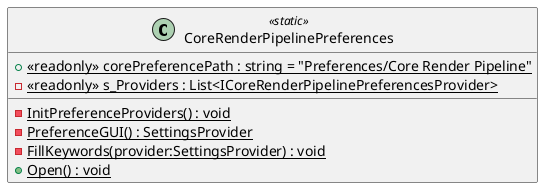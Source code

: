 @startuml
class CoreRenderPipelinePreferences <<static>> {
    + {static} <<readonly>> corePreferencePath : string = "Preferences/Core Render Pipeline"
    - {static} <<readonly>> s_Providers : List<ICoreRenderPipelinePreferencesProvider>
    {static} - InitPreferenceProviders() : void
    {static} - PreferenceGUI() : SettingsProvider
    - {static} FillKeywords(provider:SettingsProvider) : void
    + {static} Open() : void
}
@enduml
